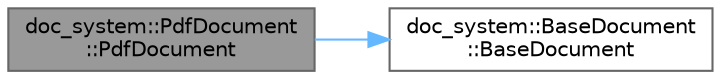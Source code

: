 digraph "doc_system::PdfDocument::PdfDocument"
{
 // INTERACTIVE_SVG=YES
 // LATEX_PDF_SIZE
  bgcolor="transparent";
  edge [fontname=Helvetica,fontsize=10,labelfontname=Helvetica,labelfontsize=10];
  node [fontname=Helvetica,fontsize=10,shape=box,height=0.2,width=0.4];
  rankdir="LR";
  Node1 [id="Node000001",label="doc_system::PdfDocument\l::PdfDocument",height=0.2,width=0.4,color="gray40", fillcolor="grey60", style="filled", fontcolor="black",tooltip=" "];
  Node1 -> Node2 [id="edge1_Node000001_Node000002",color="steelblue1",style="solid",tooltip=" "];
  Node2 [id="Node000002",label="doc_system::BaseDocument\l::BaseDocument",height=0.2,width=0.4,color="grey40", fillcolor="white", style="filled",URL="$classdoc__system_1_1_base_document.html#a4e1fc18df3b405806d34119d842d8699",tooltip=" "];
}
